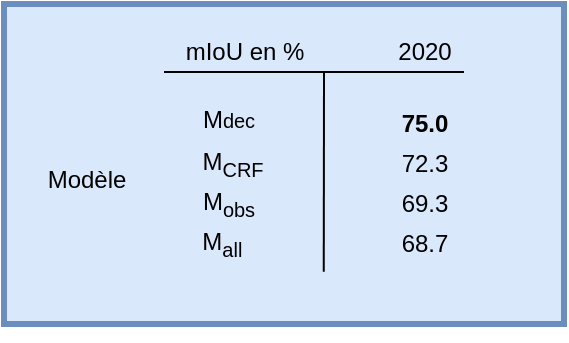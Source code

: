 <mxfile version="15.1.1" type="device"><diagram id="Q2tXcFmhulNJT2mUu70Q" name="Page-1"><mxGraphModel dx="375" dy="207" grid="1" gridSize="10" guides="1" tooltips="1" connect="1" arrows="1" fold="1" page="0" pageScale="1" pageWidth="827" pageHeight="1169" math="0" shadow="0"><root><mxCell id="0"/><mxCell id="1" parent="0"/><mxCell id="dAJbB3b-zwiPBvrVKV_J-23" value="" style="rounded=0;whiteSpace=wrap;html=1;labelBackgroundColor=none;strokeColor=#6c8ebf;strokeWidth=3;fillColor=#dae8fc;" parent="1" vertex="1"><mxGeometry x="70" y="126" width="280" height="160" as="geometry"/></mxCell><mxCell id="dAJbB3b-zwiPBvrVKV_J-1" value="Modèle" style="text;html=1;align=center;verticalAlign=middle;resizable=0;points=[];autosize=1;strokeColor=none;" parent="1" vertex="1"><mxGeometry x="86" y="204" width="50" height="20" as="geometry"/></mxCell><mxCell id="dAJbB3b-zwiPBvrVKV_J-7" value="&amp;nbsp;&amp;nbsp;&amp;nbsp; M&lt;sub&gt;all&lt;/sub&gt;" style="text;html=1;align=center;verticalAlign=middle;resizable=0;points=[];autosize=1;strokeColor=none;" parent="1" vertex="1"><mxGeometry x="147" y="236" width="50" height="20" as="geometry"/></mxCell><mxCell id="dAJbB3b-zwiPBvrVKV_J-15" value="&lt;b&gt;75.0&lt;/b&gt;" style="text;html=1;align=center;verticalAlign=middle;resizable=0;points=[];autosize=1;fillColor=#dae8fc;strokeWidth=2;" parent="1" vertex="1"><mxGeometry x="260" y="176" width="40" height="20" as="geometry"/></mxCell><mxCell id="dAJbB3b-zwiPBvrVKV_J-17" value="mIoU en %" style="text;html=1;align=center;verticalAlign=middle;resizable=0;points=[];autosize=1;strokeColor=none;" parent="1" vertex="1"><mxGeometry x="155" y="140" width="70" height="20" as="geometry"/></mxCell><mxCell id="dAJbB3b-zwiPBvrVKV_J-24" value="" style="endArrow=none;html=1;fontColor=#FF3333;exitX=0.571;exitY=0.837;exitDx=0;exitDy=0;exitPerimeter=0;" parent="1" edge="1" source="dAJbB3b-zwiPBvrVKV_J-23"><mxGeometry width="50" height="50" relative="1" as="geometry"><mxPoint x="230" y="230" as="sourcePoint"/><mxPoint x="230" y="160" as="targetPoint"/></mxGeometry></mxCell><mxCell id="t_Epl60UzwiuoRET6TV3-1" value="&lt;div&gt;M&lt;span style=&quot;font-size: 10px&quot;&gt;dec&lt;/span&gt;&lt;/div&gt;" style="text;html=1;align=center;verticalAlign=middle;resizable=0;points=[];autosize=1;strokeColor=none;" parent="1" vertex="1"><mxGeometry x="162" y="174" width="40" height="20" as="geometry"/></mxCell><mxCell id="t_Epl60UzwiuoRET6TV3-6" value="69.3" style="text;html=1;align=center;verticalAlign=middle;resizable=0;points=[];autosize=1;fillColor=#dae8fc;strokeWidth=2;" parent="1" vertex="1"><mxGeometry x="260" y="216" width="40" height="20" as="geometry"/></mxCell><mxCell id="dAJbB3b-zwiPBvrVKV_J-4" value="&lt;div&gt;2020&lt;/div&gt;" style="text;html=1;align=center;verticalAlign=middle;resizable=0;points=[];autosize=1;strokeColor=none;" parent="1" vertex="1"><mxGeometry x="260" y="140" width="40" height="20" as="geometry"/></mxCell><mxCell id="ISqzlExrCAHjaw9iDG5P-1" value="" style="endArrow=none;html=1;fontColor=#FF3333;entryX=1;entryY=1;entryDx=0;entryDy=0;entryPerimeter=0;" parent="1" target="dAJbB3b-zwiPBvrVKV_J-4" edge="1"><mxGeometry width="50" height="50" relative="1" as="geometry"><mxPoint x="150" y="160" as="sourcePoint"/><mxPoint x="450" y="160" as="targetPoint"/></mxGeometry></mxCell><mxCell id="ImzL886X6ptrXtFQuCE0-1" style="edgeStyle=orthogonalEdgeStyle;rounded=0;orthogonalLoop=1;jettySize=auto;html=1;exitX=0.5;exitY=1;exitDx=0;exitDy=0;fontColor=#7EA6E0;" parent="1" source="dAJbB3b-zwiPBvrVKV_J-23" target="dAJbB3b-zwiPBvrVKV_J-23" edge="1"><mxGeometry relative="1" as="geometry"/></mxCell><mxCell id="-tLyaUybvQ7rx0cc85yT-1" value="&lt;div&gt;M&lt;sub&gt;obs&lt;/sub&gt;&lt;/div&gt;" style="text;html=1;align=center;verticalAlign=middle;resizable=0;points=[];autosize=1;strokeColor=none;" vertex="1" parent="1"><mxGeometry x="162" y="216" width="40" height="20" as="geometry"/></mxCell><mxCell id="-tLyaUybvQ7rx0cc85yT-2" value="68.7" style="text;html=1;align=center;verticalAlign=middle;resizable=0;points=[];autosize=1;fillColor=#dae8fc;strokeWidth=2;" vertex="1" parent="1"><mxGeometry x="260" y="236" width="40" height="20" as="geometry"/></mxCell><mxCell id="-tLyaUybvQ7rx0cc85yT-3" value="72.3" style="text;html=1;align=center;verticalAlign=middle;resizable=0;points=[];autosize=1;fillColor=#dae8fc;strokeWidth=2;" vertex="1" parent="1"><mxGeometry x="260" y="196" width="40" height="20" as="geometry"/></mxCell><mxCell id="-tLyaUybvQ7rx0cc85yT-4" value="&lt;div&gt;M&lt;sub&gt;CRF&lt;/sub&gt;&lt;/div&gt;" style="text;html=1;align=center;verticalAlign=middle;resizable=0;points=[];autosize=1;strokeColor=none;" vertex="1" parent="1"><mxGeometry x="159" y="196" width="50" height="20" as="geometry"/></mxCell></root></mxGraphModel></diagram></mxfile>